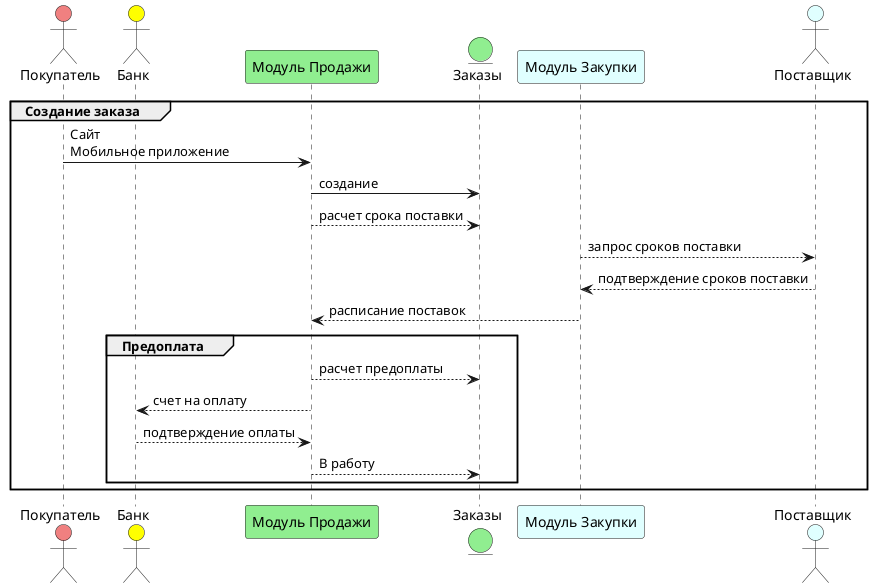 @startuml Заказы
actor Покупатель #LightCoral
actor Банк as "Банк" #Yellow
participant АппПродажи as "Модуль Продажи" #LightGreen
entity Заказы #LightGreen
participant АппЗакупки as "Модуль Закупки" #LightCyan
actor Поставщик as "Поставщик" #LightCyan

group Создание заказа
    Покупатель -> АппПродажи: Сайт\nМобильное приложение
    АппПродажи-> Заказы: создание
    АппПродажи --> Заказы: расчет срока поставки
    АппЗакупки --> Поставщик: запрос сроков поставки
    Поставщик --> АппЗакупки: подтверждение сроков поставки
    АппЗакупки --> АппПродажи: расписание поставок
    group Предоплата
        АппПродажи --> Заказы: расчет предоплаты
        АппПродажи --> Банк: счет на оплату
        Банк --> АппПродажи: подтверждение оплаты
        АппПродажи ---> Заказы: В работу
    end
end

@enduml

@startuml ОбработкаЗаказов

entity Заказы #LightGreen
participant АппЗакупки as "Модуль Закупки" #LightCyan
entity ЗаказыПоставщику as "Заказы поставщику" #LightCyan
actor Поставщик as "Поставщик" #LightCyan
actor ДоставкаПоставщик as "Доставка" #BlueViolet
participant АппПродажи as "Модуль Продажи" #LightGreen
actor Склад #LightCoral

group Обработка заказов
    Заказы --> АппЗакупки: Заказы для обработки
    АппЗакупки --> ЗаказыПоставщику: планирование закупки
    ЗаказыПоставщику --> АппЗакупки: реестр для отправки
    АппЗакупки --> Поставщик: отправка заказа
    Поставщик --> АппЗакупки: подтверждение принятия в работу
    АппЗакупки --> ЗаказыПоставщику: статус обработки
    Поставщик --> АппЗакупки: подтверждение сроков отправки
    АппЗакупки --> ЗаказыПоставщику: статус обработки
    АппЗакупки --> ДоставкаПоставщик: заказ рейса
    ДоставкаПоставщик --> АппЗакупки: подтверждение рейса
    Поставщик --> АппЗакупки: отправка
    АппЗакупки --> ЗаказыПоставщику: статус обработки
    ДоставкаПоставщик --> АппЗакупки: подтверждение получения
    АппЗакупки --> ЗаказыПоставщику: статус обработки
    ЗаказыПоставщику --> АппПродажи: статус обработки\nсроки поставки
    АппПродажи --> Заказы: статус обработки\nсроки поставки
end

group Поступление на склад
    ДоставкаПоставщик --> Склад: поступление на склад
    Склад --> АппЗакупки: подтверждение поступления\nотражение брака
    АппЗакупки --> Заказы: авторезервирование
end
@enduml

@startuml ОтгрузкаЗаказов
actor Банк as "Банк" #Yellow
participant АппПродажи as "Модуль Продажи" #LightGreen
entity Заказы as "Заказы" #LightGreen
actor Склад #LightCoral
actor ДоставкаПокупатель as "Доставка" #BlueViolet
actor Покупатель
group Доплата по заказам
    Заказы --> АппПродажи: Заказы для доплаты
    АппПродажи --> Банк: Счет на оплату
    Банк --> АппПродажи: Подтверждение оплаты
    АппПродажи ---> Заказы: К отгрузке
end
group Доставка заказов
    Заказы ---> Склад: Реестр отгрузки
    Склад ---> Покупатель: Отгрузка
    Склад ---> ДоставкаПокупатель: Передача в доставку
    ДоставкаПокупатель ---> Покупатель: Получение
    Покупатель ---> АппПродажи: Подтверждение доставки
    АппПродажи ---> Заказы: Заказ закрыт
end

@enduml
